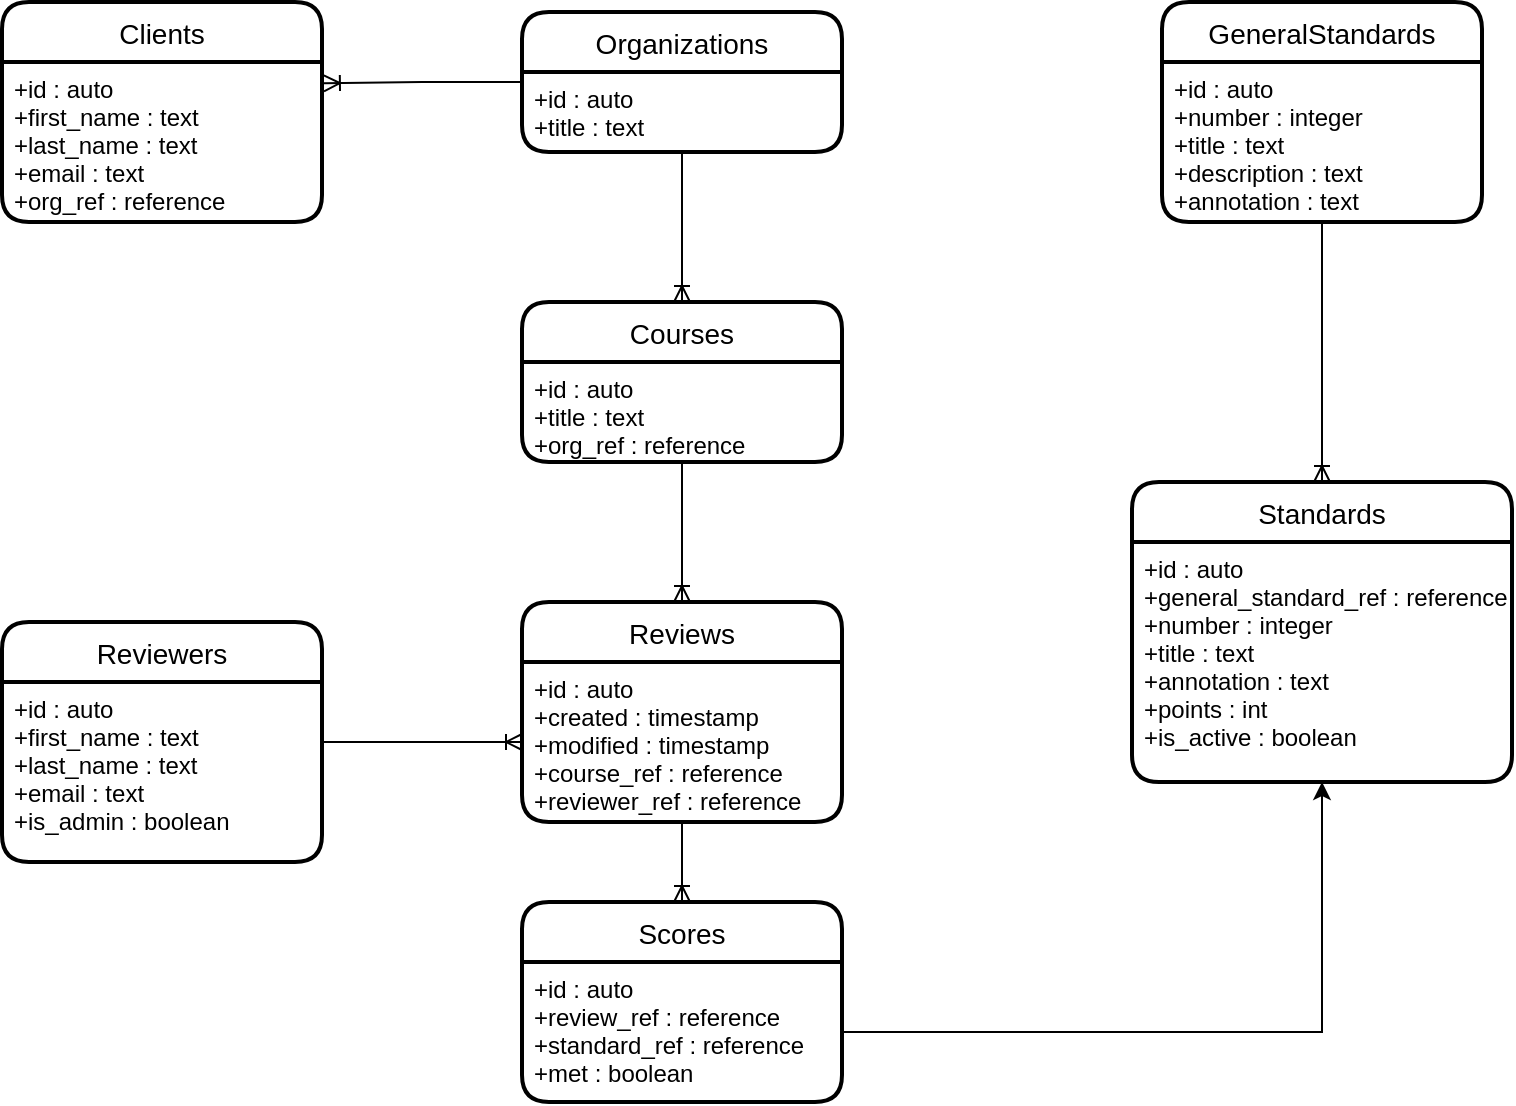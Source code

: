 <mxfile version="13.8.1" type="device"><diagram id="R2lEEEUBdFMjLlhIrx00" name="Page-1"><mxGraphModel dx="1378" dy="748" grid="1" gridSize="10" guides="1" tooltips="1" connect="1" arrows="1" fold="1" page="1" pageScale="1" pageWidth="850" pageHeight="1100" math="0" shadow="0" extFonts="Permanent Marker^https://fonts.googleapis.com/css?family=Permanent+Marker"><root><mxCell id="0"/><mxCell id="1" parent="0"/><mxCell id="i5ZaPHxZoPClEI5BYVWM-8" style="edgeStyle=orthogonalEdgeStyle;rounded=0;orthogonalLoop=1;jettySize=auto;html=1;entryX=0.5;entryY=0;entryDx=0;entryDy=0;endArrow=ERoneToMany;endFill=0;" parent="1" source="ehZq_irp4kU4pL6KUgfx-8" target="ehZq_irp4kU4pL6KUgfx-4" edge="1"><mxGeometry relative="1" as="geometry"/></mxCell><mxCell id="i5ZaPHxZoPClEI5BYVWM-9" style="edgeStyle=orthogonalEdgeStyle;rounded=0;orthogonalLoop=1;jettySize=auto;html=1;endArrow=ERoneToMany;endFill=0;" parent="1" source="ehZq_irp4kU4pL6KUgfx-5" target="i5ZaPHxZoPClEI5BYVWM-1" edge="1"><mxGeometry relative="1" as="geometry"/></mxCell><mxCell id="i5ZaPHxZoPClEI5BYVWM-10" style="edgeStyle=orthogonalEdgeStyle;rounded=0;orthogonalLoop=1;jettySize=auto;html=1;endArrow=ERoneToMany;endFill=0;" parent="1" source="i5ZaPHxZoPClEI5BYVWM-2" target="i5ZaPHxZoPClEI5BYVWM-3" edge="1"><mxGeometry relative="1" as="geometry"/></mxCell><mxCell id="i5ZaPHxZoPClEI5BYVWM-11" style="edgeStyle=orthogonalEdgeStyle;rounded=0;orthogonalLoop=1;jettySize=auto;html=1;entryX=0.5;entryY=0;entryDx=0;entryDy=0;endArrow=ERoneToMany;endFill=0;" parent="1" source="ehZq_irp4kU4pL6KUgfx-3" target="ehZq_irp4kU4pL6KUgfx-9" edge="1"><mxGeometry relative="1" as="geometry"/></mxCell><mxCell id="i5ZaPHxZoPClEI5BYVWM-12" style="edgeStyle=orthogonalEdgeStyle;rounded=0;orthogonalLoop=1;jettySize=auto;html=1;endArrow=classic;endFill=1;" parent="1" source="i5ZaPHxZoPClEI5BYVWM-4" target="ehZq_irp4kU4pL6KUgfx-10" edge="1"><mxGeometry relative="1" as="geometry"/></mxCell><mxCell id="fFIKz6NANc5uUX-1_ArR-6" style="edgeStyle=orthogonalEdgeStyle;rounded=0;orthogonalLoop=1;jettySize=auto;html=1;entryX=1.006;entryY=0.133;entryDx=0;entryDy=0;entryPerimeter=0;endArrow=ERoneToMany;endFill=0;" parent="1" source="ehZq_irp4kU4pL6KUgfx-7" target="fFIKz6NANc5uUX-1_ArR-5" edge="1"><mxGeometry relative="1" as="geometry"/></mxCell><mxCell id="ehZq_irp4kU4pL6KUgfx-4" value="Courses" style="swimlane;childLayout=stackLayout;horizontal=1;startSize=30;horizontalStack=0;rounded=1;fontSize=14;fontStyle=0;strokeWidth=2;resizeParent=0;resizeLast=1;shadow=0;dashed=0;align=center;" parent="1" vertex="1"><mxGeometry x="310" y="180" width="160" height="80" as="geometry"/></mxCell><mxCell id="ehZq_irp4kU4pL6KUgfx-5" value="+id : auto&#xA;+title : text&#xA;+org_ref : reference&#xA;&#xA;" style="align=left;strokeColor=none;fillColor=none;spacingLeft=4;fontSize=12;verticalAlign=top;resizable=0;rotatable=0;part=1;" parent="ehZq_irp4kU4pL6KUgfx-4" vertex="1"><mxGeometry y="30" width="160" height="50" as="geometry"/></mxCell><mxCell id="i5ZaPHxZoPClEI5BYVWM-3" value="Scores" style="swimlane;childLayout=stackLayout;horizontal=1;startSize=30;horizontalStack=0;rounded=1;fontSize=14;fontStyle=0;strokeWidth=2;resizeParent=0;resizeLast=1;shadow=0;dashed=0;align=center;" parent="1" vertex="1"><mxGeometry x="310" y="480" width="160" height="100" as="geometry"/></mxCell><mxCell id="i5ZaPHxZoPClEI5BYVWM-4" value="+id : auto&#xA;+review_ref : reference&#xA;+standard_ref : reference&#xA;+met : boolean&#xA;&#xA;" style="align=left;strokeColor=none;fillColor=none;spacingLeft=4;fontSize=12;verticalAlign=top;resizable=0;rotatable=0;part=1;" parent="i5ZaPHxZoPClEI5BYVWM-3" vertex="1"><mxGeometry y="30" width="160" height="70" as="geometry"/></mxCell><mxCell id="ehZq_irp4kU4pL6KUgfx-2" value="GeneralStandards" style="swimlane;childLayout=stackLayout;horizontal=1;startSize=30;horizontalStack=0;rounded=1;fontSize=14;fontStyle=0;strokeWidth=2;resizeParent=0;resizeLast=1;shadow=0;dashed=0;align=center;" parent="1" vertex="1"><mxGeometry x="630" y="30" width="160" height="110" as="geometry"><mxRectangle x="90" y="110" width="150" height="30" as="alternateBounds"/></mxGeometry></mxCell><mxCell id="ehZq_irp4kU4pL6KUgfx-3" value="+id : auto&#xA;+number : integer&#xA;+title : text&#xA;+description : text&#xA;+annotation : text&#xA;" style="align=left;strokeColor=none;fillColor=none;spacingLeft=4;fontSize=12;verticalAlign=top;resizable=0;rotatable=0;part=1;" parent="ehZq_irp4kU4pL6KUgfx-2" vertex="1"><mxGeometry y="30" width="160" height="80" as="geometry"/></mxCell><mxCell id="fFIKz6NANc5uUX-1_ArR-3" style="edgeStyle=orthogonalEdgeStyle;rounded=0;orthogonalLoop=1;jettySize=auto;html=1;endArrow=ERoneToMany;endFill=0;" parent="1" source="fFIKz6NANc5uUX-1_ArR-1" target="i5ZaPHxZoPClEI5BYVWM-2" edge="1"><mxGeometry relative="1" as="geometry"/></mxCell><mxCell id="fFIKz6NANc5uUX-1_ArR-1" value="Reviewers" style="swimlane;childLayout=stackLayout;horizontal=1;startSize=30;horizontalStack=0;rounded=1;fontSize=14;fontStyle=0;strokeWidth=2;resizeParent=0;resizeLast=1;shadow=0;dashed=0;align=center;" parent="1" vertex="1"><mxGeometry x="50" y="340" width="160" height="120" as="geometry"/></mxCell><mxCell id="fFIKz6NANc5uUX-1_ArR-2" value="+id : auto&#xA;+first_name : text&#xA;+last_name : text&#xA;+email : text&#xA;+is_admin : boolean&#xA;" style="align=left;strokeColor=none;fillColor=none;spacingLeft=4;fontSize=12;verticalAlign=top;resizable=0;rotatable=0;part=1;" parent="fFIKz6NANc5uUX-1_ArR-1" vertex="1"><mxGeometry y="30" width="160" height="90" as="geometry"/></mxCell><mxCell id="fFIKz6NANc5uUX-1_ArR-4" value="Clients" style="swimlane;childLayout=stackLayout;horizontal=1;startSize=30;horizontalStack=0;rounded=1;fontSize=14;fontStyle=0;strokeWidth=2;resizeParent=0;resizeLast=1;shadow=0;dashed=0;align=center;" parent="1" vertex="1"><mxGeometry x="50" y="30" width="160" height="110" as="geometry"/></mxCell><mxCell id="fFIKz6NANc5uUX-1_ArR-5" value="+id : auto&#xA;+first_name : text&#xA;+last_name : text&#xA;+email : text&#xA;+org_ref : reference&#xA;" style="align=left;strokeColor=none;fillColor=none;spacingLeft=4;fontSize=12;verticalAlign=top;resizable=0;rotatable=0;part=1;" parent="fFIKz6NANc5uUX-1_ArR-4" vertex="1"><mxGeometry y="30" width="160" height="80" as="geometry"/></mxCell><mxCell id="ehZq_irp4kU4pL6KUgfx-7" value="Organizations" style="swimlane;childLayout=stackLayout;horizontal=1;startSize=30;horizontalStack=0;rounded=1;fontSize=14;fontStyle=0;strokeWidth=2;resizeParent=0;resizeLast=1;shadow=0;dashed=0;align=center;" parent="1" vertex="1"><mxGeometry x="310" y="35" width="160" height="70" as="geometry"/></mxCell><mxCell id="ehZq_irp4kU4pL6KUgfx-8" value="+id : auto&#xA;+title : text&#xA;" style="align=left;strokeColor=none;fillColor=none;spacingLeft=4;fontSize=12;verticalAlign=top;resizable=0;rotatable=0;part=1;" parent="ehZq_irp4kU4pL6KUgfx-7" vertex="1"><mxGeometry y="30" width="160" height="40" as="geometry"/></mxCell><mxCell id="i5ZaPHxZoPClEI5BYVWM-1" value="Reviews" style="swimlane;childLayout=stackLayout;horizontal=1;startSize=30;horizontalStack=0;rounded=1;fontSize=14;fontStyle=0;strokeWidth=2;resizeParent=0;resizeLast=1;shadow=0;dashed=0;align=center;" parent="1" vertex="1"><mxGeometry x="310" y="330" width="160" height="110" as="geometry"/></mxCell><mxCell id="i5ZaPHxZoPClEI5BYVWM-2" value="+id : auto&#xA;+created : timestamp&#xA;+modified : timestamp&#xA;+course_ref : reference&#xA;+reviewer_ref : reference&#xA;" style="align=left;strokeColor=none;fillColor=none;spacingLeft=4;fontSize=12;verticalAlign=top;resizable=0;rotatable=0;part=1;" parent="i5ZaPHxZoPClEI5BYVWM-1" vertex="1"><mxGeometry y="30" width="160" height="80" as="geometry"/></mxCell><mxCell id="ehZq_irp4kU4pL6KUgfx-9" value="Standards" style="swimlane;childLayout=stackLayout;horizontal=1;startSize=30;horizontalStack=0;rounded=1;fontSize=14;fontStyle=0;strokeWidth=2;resizeParent=0;resizeLast=1;shadow=0;dashed=0;align=center;" parent="1" vertex="1"><mxGeometry x="615" y="270" width="190" height="150" as="geometry"/></mxCell><mxCell id="ehZq_irp4kU4pL6KUgfx-10" value="+id : auto&#xA;+general_standard_ref : reference&#xA;+number : integer&#xA;+title : text&#xA;+annotation : text&#xA;+points : int&#xA;+is_active : boolean&#xA;&#xA;" style="align=left;strokeColor=none;fillColor=none;spacingLeft=4;fontSize=12;verticalAlign=top;resizable=0;rotatable=0;part=1;" parent="ehZq_irp4kU4pL6KUgfx-9" vertex="1"><mxGeometry y="30" width="190" height="120" as="geometry"/></mxCell></root></mxGraphModel></diagram></mxfile>